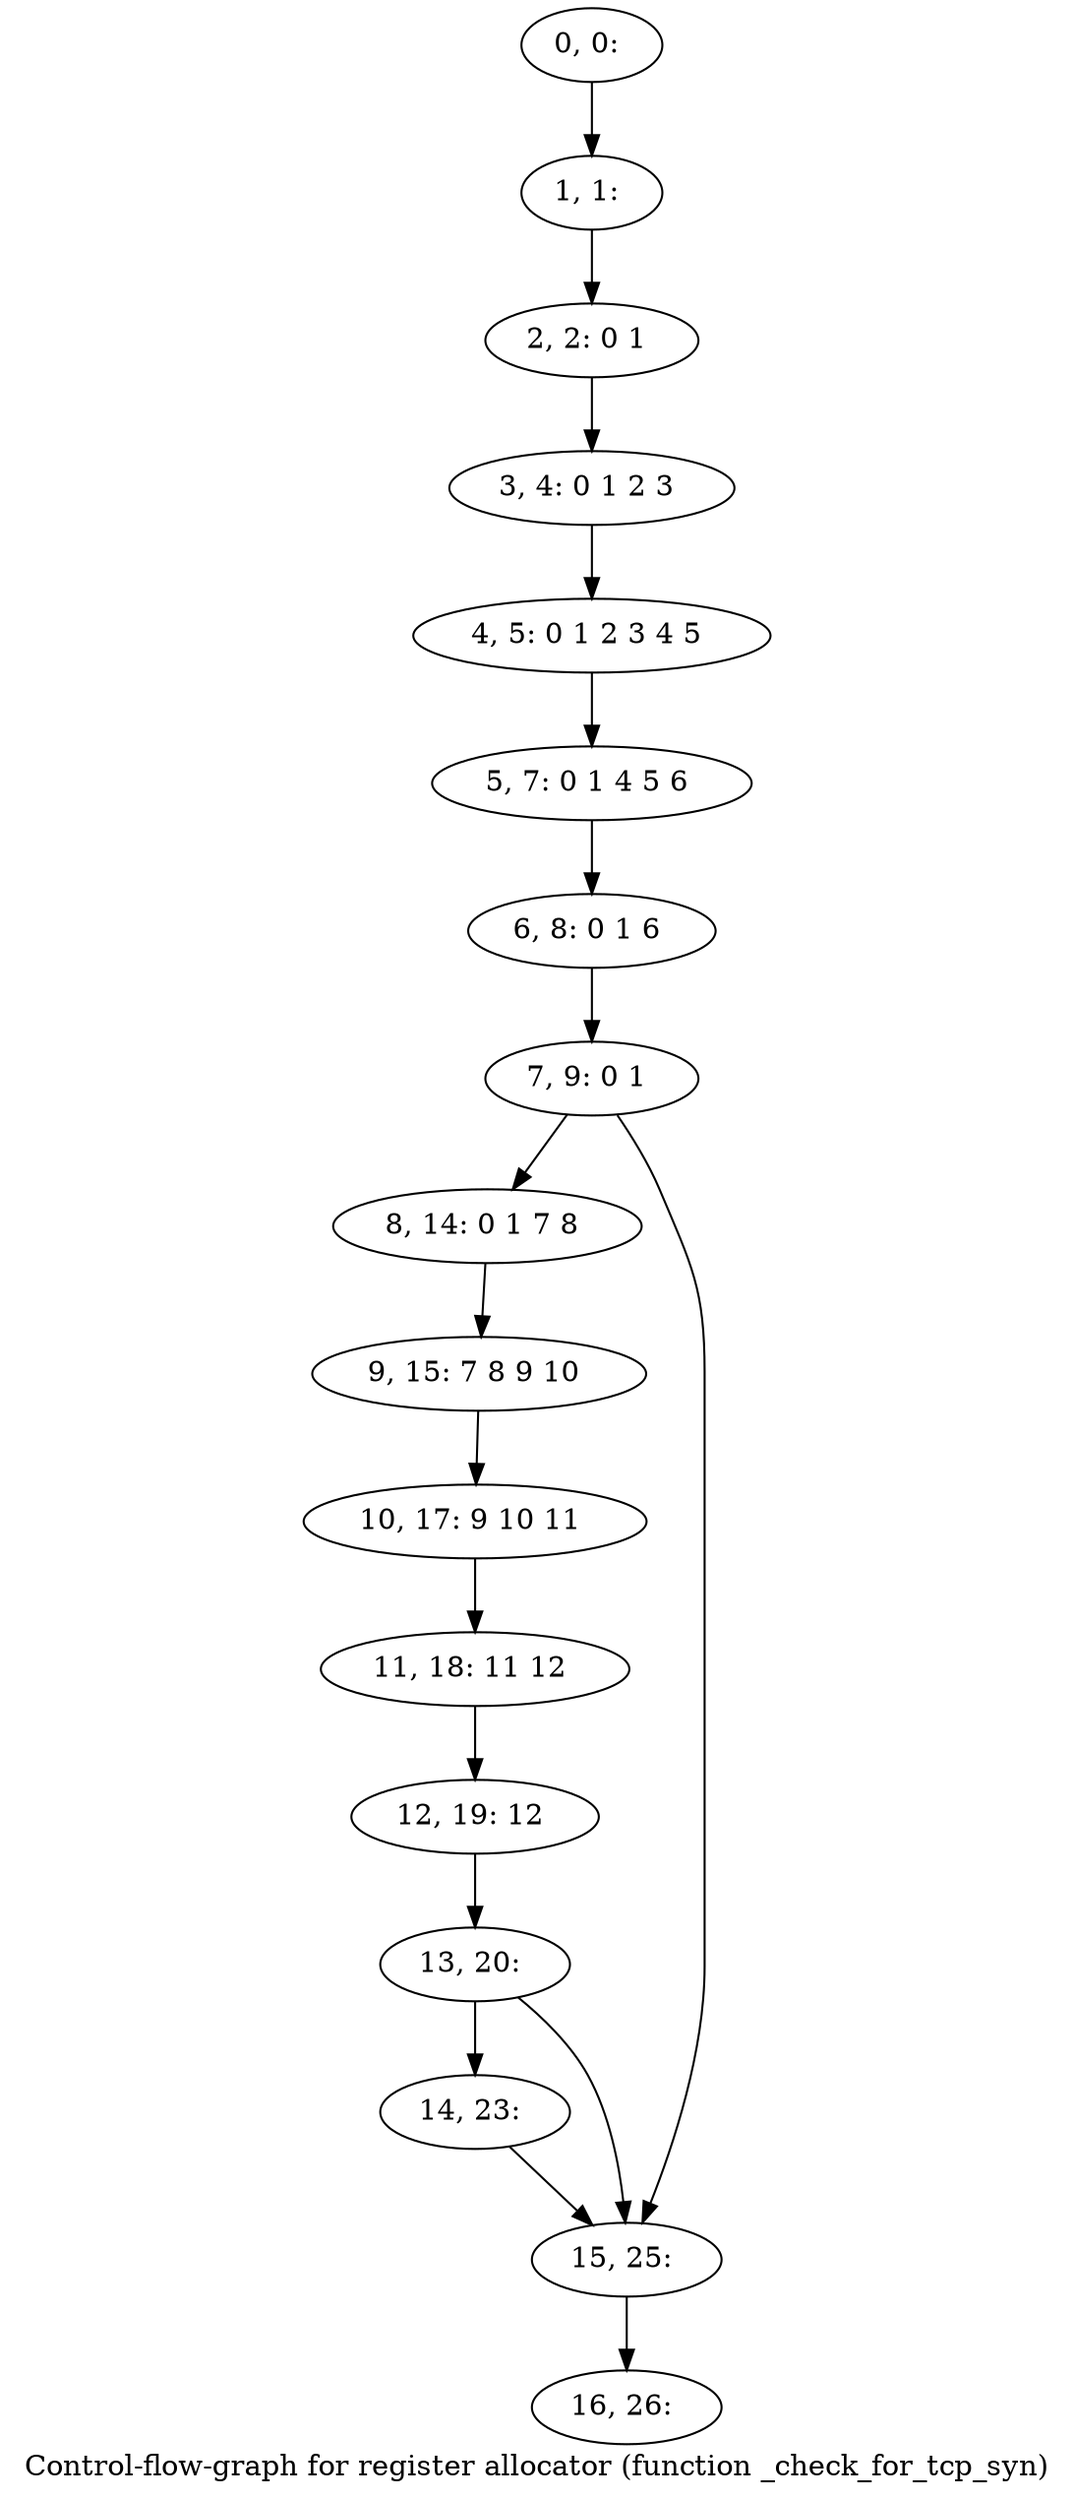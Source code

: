 digraph G {
graph [label="Control-flow-graph for register allocator (function _check_for_tcp_syn)"]
0[label="0, 0: "];
1[label="1, 1: "];
2[label="2, 2: 0 1 "];
3[label="3, 4: 0 1 2 3 "];
4[label="4, 5: 0 1 2 3 4 5 "];
5[label="5, 7: 0 1 4 5 6 "];
6[label="6, 8: 0 1 6 "];
7[label="7, 9: 0 1 "];
8[label="8, 14: 0 1 7 8 "];
9[label="9, 15: 7 8 9 10 "];
10[label="10, 17: 9 10 11 "];
11[label="11, 18: 11 12 "];
12[label="12, 19: 12 "];
13[label="13, 20: "];
14[label="14, 23: "];
15[label="15, 25: "];
16[label="16, 26: "];
0->1 ;
1->2 ;
2->3 ;
3->4 ;
4->5 ;
5->6 ;
6->7 ;
7->8 ;
7->15 ;
8->9 ;
9->10 ;
10->11 ;
11->12 ;
12->13 ;
13->14 ;
13->15 ;
14->15 ;
15->16 ;
}
